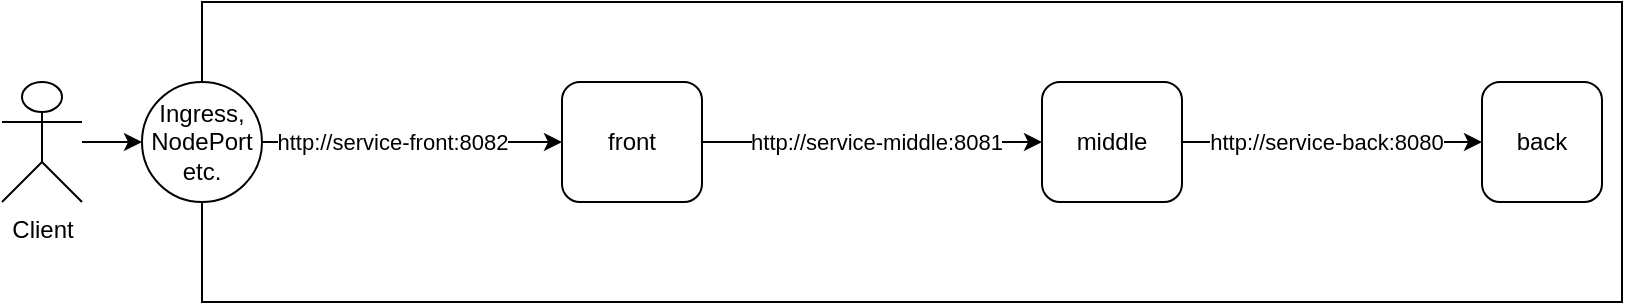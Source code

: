 <mxfile version="14.4.2" type="device"><diagram id="apL926L831DiIgcXGgZ1" name="Page-1"><mxGraphModel dx="711" dy="356" grid="1" gridSize="10" guides="1" tooltips="1" connect="1" arrows="1" fold="1" page="1" pageScale="1" pageWidth="827" pageHeight="1169" math="0" shadow="0"><root><mxCell id="0"/><mxCell id="1" parent="0"/><mxCell id="uRWj9UZ9kDq9U7FBEBEj-1" value="" style="rounded=0;whiteSpace=wrap;html=1;" vertex="1" parent="1"><mxGeometry x="110" y="200" width="710" height="150" as="geometry"/></mxCell><mxCell id="uRWj9UZ9kDq9U7FBEBEj-5" style="edgeStyle=orthogonalEdgeStyle;rounded=0;orthogonalLoop=1;jettySize=auto;html=1;exitX=1;exitY=0.5;exitDx=0;exitDy=0;" edge="1" parent="1" source="uRWj9UZ9kDq9U7FBEBEj-2" target="uRWj9UZ9kDq9U7FBEBEj-3"><mxGeometry relative="1" as="geometry"/></mxCell><mxCell id="uRWj9UZ9kDq9U7FBEBEj-6" value="&lt;pre style=&quot;background-color: #2b2b2b ; color: #a9b7c6 ; font-family: &amp;#34;jetbrains mono&amp;#34; , monospace ; font-size: 13.5pt&quot;&gt;&lt;br&gt;&lt;/pre&gt;" style="edgeLabel;html=1;align=center;verticalAlign=middle;resizable=0;points=[];" vertex="1" connectable="0" parent="uRWj9UZ9kDq9U7FBEBEj-5"><mxGeometry x="-0.267" y="-5" relative="1" as="geometry"><mxPoint as="offset"/></mxGeometry></mxCell><mxCell id="uRWj9UZ9kDq9U7FBEBEj-7" value="http://service-middle:8081" style="edgeLabel;html=1;align=center;verticalAlign=middle;resizable=0;points=[];" vertex="1" connectable="0" parent="uRWj9UZ9kDq9U7FBEBEj-5"><mxGeometry x="0.25" relative="1" as="geometry"><mxPoint x="-20" as="offset"/></mxGeometry></mxCell><mxCell id="uRWj9UZ9kDq9U7FBEBEj-2" value="front" style="rounded=1;whiteSpace=wrap;html=1;" vertex="1" parent="1"><mxGeometry x="290" y="240" width="70" height="60" as="geometry"/></mxCell><mxCell id="uRWj9UZ9kDq9U7FBEBEj-11" style="edgeStyle=orthogonalEdgeStyle;rounded=0;orthogonalLoop=1;jettySize=auto;html=1;exitX=1;exitY=0.5;exitDx=0;exitDy=0;" edge="1" parent="1" source="uRWj9UZ9kDq9U7FBEBEj-3" target="uRWj9UZ9kDq9U7FBEBEj-4"><mxGeometry relative="1" as="geometry"/></mxCell><mxCell id="uRWj9UZ9kDq9U7FBEBEj-12" value="http://service-back:8080" style="edgeLabel;html=1;align=center;verticalAlign=middle;resizable=0;points=[];" vertex="1" connectable="0" parent="uRWj9UZ9kDq9U7FBEBEj-11"><mxGeometry x="-0.2" y="-3" relative="1" as="geometry"><mxPoint x="12" y="-3" as="offset"/></mxGeometry></mxCell><mxCell id="uRWj9UZ9kDq9U7FBEBEj-3" value="middle" style="rounded=1;whiteSpace=wrap;html=1;" vertex="1" parent="1"><mxGeometry x="530" y="240" width="70" height="60" as="geometry"/></mxCell><mxCell id="uRWj9UZ9kDq9U7FBEBEj-4" value="back" style="rounded=1;whiteSpace=wrap;html=1;" vertex="1" parent="1"><mxGeometry x="750" y="240" width="60" height="60" as="geometry"/></mxCell><mxCell id="uRWj9UZ9kDq9U7FBEBEj-14" value="http://service-front:8082" style="edgeStyle=orthogonalEdgeStyle;rounded=0;orthogonalLoop=1;jettySize=auto;html=1;exitX=1;exitY=0.5;exitDx=0;exitDy=0;" edge="1" parent="1" source="uRWj9UZ9kDq9U7FBEBEj-15" target="uRWj9UZ9kDq9U7FBEBEj-2"><mxGeometry x="-0.143" relative="1" as="geometry"><mxPoint x="190" y="280" as="sourcePoint"/><Array as="points"/><mxPoint as="offset"/></mxGeometry></mxCell><mxCell id="uRWj9UZ9kDq9U7FBEBEj-16" style="edgeStyle=orthogonalEdgeStyle;rounded=0;orthogonalLoop=1;jettySize=auto;html=1;entryX=0;entryY=0.5;entryDx=0;entryDy=0;" edge="1" parent="1" source="uRWj9UZ9kDq9U7FBEBEj-13" target="uRWj9UZ9kDq9U7FBEBEj-15"><mxGeometry relative="1" as="geometry"/></mxCell><mxCell id="uRWj9UZ9kDq9U7FBEBEj-13" value="Client" style="shape=umlActor;verticalLabelPosition=bottom;verticalAlign=top;html=1;outlineConnect=0;" vertex="1" parent="1"><mxGeometry x="10" y="240" width="40" height="60" as="geometry"/></mxCell><mxCell id="uRWj9UZ9kDq9U7FBEBEj-15" value="Ingress,&lt;br&gt;NodePort&lt;br&gt;etc." style="ellipse;whiteSpace=wrap;html=1;" vertex="1" parent="1"><mxGeometry x="80" y="240" width="60" height="60" as="geometry"/></mxCell></root></mxGraphModel></diagram></mxfile>